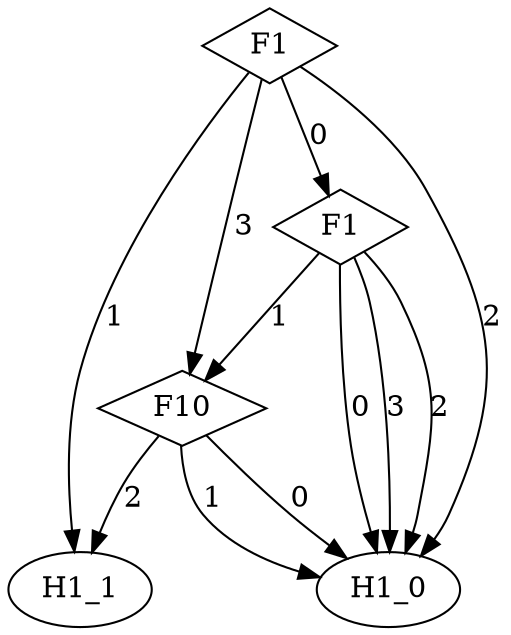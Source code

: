 digraph {
node [label=H1_1,style=""] H1_1
node [label=H1_0,style=""] H1_0
node [label=H1_0,style=""] H1_0
node [label=H1_0,style=""] H1_0
node [label=H1_0,style=""] H1_0
node [label=H1_0,style=""] H1_0
node [label=H1_0,style=""] H1_0
node [label=H1_1,style=""] H1_1
node [label=F10,shape="diamond",style=""] 2
node [label=F1,shape="diamond",style=""] 1
node [label=F1,shape="diamond",style=""] 0

2 -> H1_1 [label="2"]
2 -> H1_0 [label="1"]
2 -> H1_0 [label="0"]
1 -> H1_0 [label="3"]
1 -> H1_0 [label="2"]
1 -> 2 [label="1"]
1 -> H1_0 [label="0"]
0 -> 2 [label="3"]
0 -> H1_0 [label="2"]
0 -> H1_1 [label="1"]
0 -> 1 [label="0"]
}
